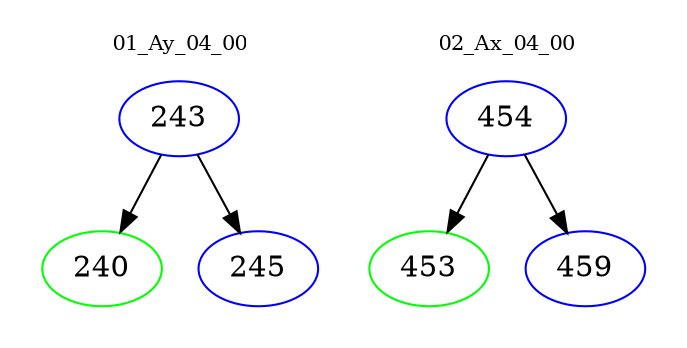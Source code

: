 digraph{
subgraph cluster_0 {
color = white
label = "01_Ay_04_00";
fontsize=10;
T0_243 [label="243", color="blue"]
T0_243 -> T0_240 [color="black"]
T0_240 [label="240", color="green"]
T0_243 -> T0_245 [color="black"]
T0_245 [label="245", color="blue"]
}
subgraph cluster_1 {
color = white
label = "02_Ax_04_00";
fontsize=10;
T1_454 [label="454", color="blue"]
T1_454 -> T1_453 [color="black"]
T1_453 [label="453", color="green"]
T1_454 -> T1_459 [color="black"]
T1_459 [label="459", color="blue"]
}
}
